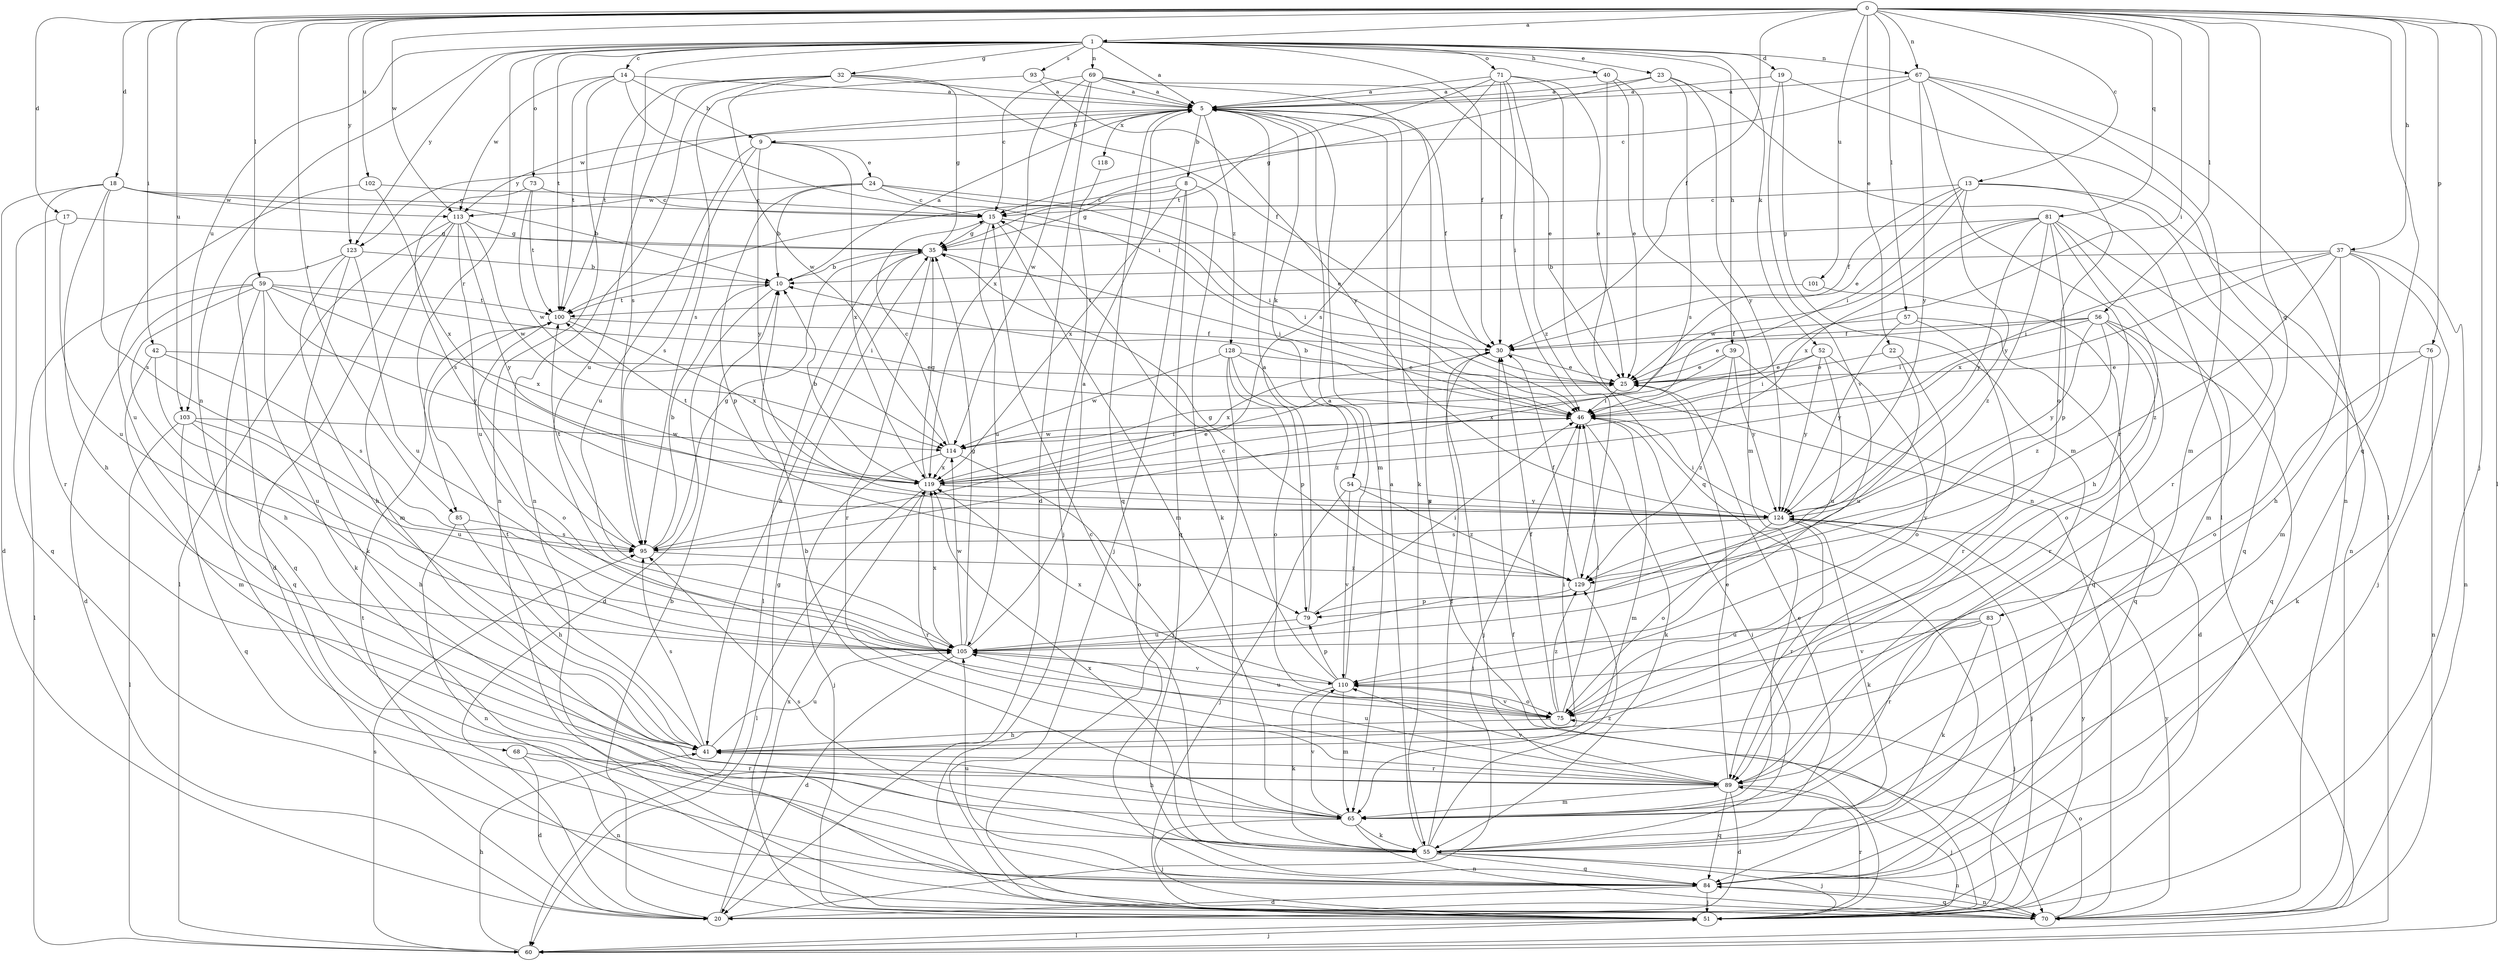 strict digraph  {
0;
1;
5;
8;
9;
10;
13;
14;
15;
17;
18;
19;
20;
22;
23;
24;
25;
30;
32;
35;
37;
39;
40;
41;
42;
46;
51;
52;
54;
55;
56;
57;
59;
60;
65;
67;
68;
69;
70;
71;
73;
75;
76;
79;
81;
83;
84;
85;
89;
93;
95;
100;
101;
102;
103;
105;
110;
113;
114;
118;
119;
123;
124;
128;
129;
0 -> 1  [label=a];
0 -> 13  [label=c];
0 -> 17  [label=d];
0 -> 18  [label=d];
0 -> 22  [label=e];
0 -> 30  [label=f];
0 -> 37  [label=h];
0 -> 42  [label=i];
0 -> 46  [label=i];
0 -> 51  [label=j];
0 -> 56  [label=l];
0 -> 57  [label=l];
0 -> 59  [label=l];
0 -> 60  [label=l];
0 -> 67  [label=n];
0 -> 76  [label=p];
0 -> 81  [label=q];
0 -> 83  [label=q];
0 -> 84  [label=q];
0 -> 85  [label=r];
0 -> 101  [label=u];
0 -> 102  [label=u];
0 -> 103  [label=u];
0 -> 113  [label=w];
0 -> 123  [label=y];
1 -> 5  [label=a];
1 -> 14  [label=c];
1 -> 19  [label=d];
1 -> 23  [label=e];
1 -> 30  [label=f];
1 -> 32  [label=g];
1 -> 39  [label=h];
1 -> 40  [label=h];
1 -> 52  [label=k];
1 -> 67  [label=n];
1 -> 68  [label=n];
1 -> 69  [label=n];
1 -> 71  [label=o];
1 -> 73  [label=o];
1 -> 85  [label=r];
1 -> 93  [label=s];
1 -> 95  [label=s];
1 -> 100  [label=t];
1 -> 103  [label=u];
1 -> 123  [label=y];
5 -> 8  [label=b];
5 -> 9  [label=b];
5 -> 30  [label=f];
5 -> 54  [label=k];
5 -> 55  [label=k];
5 -> 65  [label=m];
5 -> 84  [label=q];
5 -> 113  [label=w];
5 -> 118  [label=x];
5 -> 123  [label=y];
5 -> 128  [label=z];
8 -> 15  [label=c];
8 -> 35  [label=g];
8 -> 51  [label=j];
8 -> 55  [label=k];
8 -> 84  [label=q];
8 -> 119  [label=x];
9 -> 24  [label=e];
9 -> 95  [label=s];
9 -> 105  [label=u];
9 -> 119  [label=x];
9 -> 124  [label=y];
10 -> 5  [label=a];
10 -> 20  [label=d];
10 -> 100  [label=t];
13 -> 15  [label=c];
13 -> 25  [label=e];
13 -> 30  [label=f];
13 -> 46  [label=i];
13 -> 70  [label=n];
13 -> 89  [label=r];
13 -> 124  [label=y];
14 -> 5  [label=a];
14 -> 9  [label=b];
14 -> 46  [label=i];
14 -> 70  [label=n];
14 -> 100  [label=t];
14 -> 113  [label=w];
15 -> 35  [label=g];
15 -> 46  [label=i];
15 -> 65  [label=m];
15 -> 105  [label=u];
17 -> 35  [label=g];
17 -> 84  [label=q];
17 -> 105  [label=u];
18 -> 10  [label=b];
18 -> 15  [label=c];
18 -> 20  [label=d];
18 -> 41  [label=h];
18 -> 89  [label=r];
18 -> 95  [label=s];
18 -> 113  [label=w];
19 -> 5  [label=a];
19 -> 60  [label=l];
19 -> 65  [label=m];
19 -> 110  [label=v];
20 -> 10  [label=b];
20 -> 46  [label=i];
20 -> 119  [label=x];
22 -> 25  [label=e];
22 -> 105  [label=u];
22 -> 110  [label=v];
23 -> 5  [label=a];
23 -> 35  [label=g];
23 -> 60  [label=l];
23 -> 95  [label=s];
23 -> 124  [label=y];
24 -> 10  [label=b];
24 -> 15  [label=c];
24 -> 25  [label=e];
24 -> 46  [label=i];
24 -> 79  [label=p];
24 -> 113  [label=w];
25 -> 46  [label=i];
30 -> 25  [label=e];
30 -> 51  [label=j];
30 -> 119  [label=x];
32 -> 5  [label=a];
32 -> 30  [label=f];
32 -> 35  [label=g];
32 -> 70  [label=n];
32 -> 100  [label=t];
32 -> 105  [label=u];
32 -> 114  [label=w];
35 -> 10  [label=b];
35 -> 41  [label=h];
35 -> 46  [label=i];
35 -> 60  [label=l];
35 -> 89  [label=r];
37 -> 10  [label=b];
37 -> 41  [label=h];
37 -> 46  [label=i];
37 -> 51  [label=j];
37 -> 65  [label=m];
37 -> 70  [label=n];
37 -> 119  [label=x];
37 -> 129  [label=z];
39 -> 20  [label=d];
39 -> 25  [label=e];
39 -> 119  [label=x];
39 -> 124  [label=y];
39 -> 129  [label=z];
40 -> 5  [label=a];
40 -> 25  [label=e];
40 -> 65  [label=m];
40 -> 84  [label=q];
41 -> 46  [label=i];
41 -> 89  [label=r];
41 -> 95  [label=s];
41 -> 100  [label=t];
41 -> 105  [label=u];
42 -> 25  [label=e];
42 -> 65  [label=m];
42 -> 95  [label=s];
42 -> 105  [label=u];
46 -> 10  [label=b];
46 -> 55  [label=k];
46 -> 65  [label=m];
46 -> 114  [label=w];
51 -> 30  [label=f];
51 -> 35  [label=g];
51 -> 60  [label=l];
51 -> 89  [label=r];
51 -> 100  [label=t];
51 -> 124  [label=y];
52 -> 25  [label=e];
52 -> 46  [label=i];
52 -> 75  [label=o];
52 -> 105  [label=u];
52 -> 124  [label=y];
54 -> 51  [label=j];
54 -> 110  [label=v];
54 -> 124  [label=y];
54 -> 129  [label=z];
55 -> 5  [label=a];
55 -> 15  [label=c];
55 -> 25  [label=e];
55 -> 30  [label=f];
55 -> 46  [label=i];
55 -> 51  [label=j];
55 -> 70  [label=n];
55 -> 84  [label=q];
55 -> 95  [label=s];
55 -> 119  [label=x];
55 -> 129  [label=z];
56 -> 25  [label=e];
56 -> 30  [label=f];
56 -> 46  [label=i];
56 -> 75  [label=o];
56 -> 84  [label=q];
56 -> 89  [label=r];
56 -> 124  [label=y];
56 -> 129  [label=z];
57 -> 30  [label=f];
57 -> 84  [label=q];
57 -> 89  [label=r];
57 -> 124  [label=y];
59 -> 20  [label=d];
59 -> 41  [label=h];
59 -> 46  [label=i];
59 -> 55  [label=k];
59 -> 60  [label=l];
59 -> 84  [label=q];
59 -> 100  [label=t];
59 -> 119  [label=x];
59 -> 124  [label=y];
60 -> 41  [label=h];
60 -> 51  [label=j];
60 -> 95  [label=s];
65 -> 10  [label=b];
65 -> 41  [label=h];
65 -> 51  [label=j];
65 -> 55  [label=k];
65 -> 70  [label=n];
65 -> 110  [label=v];
67 -> 5  [label=a];
67 -> 15  [label=c];
67 -> 65  [label=m];
67 -> 70  [label=n];
67 -> 75  [label=o];
67 -> 89  [label=r];
67 -> 124  [label=y];
68 -> 20  [label=d];
68 -> 70  [label=n];
68 -> 89  [label=r];
69 -> 5  [label=a];
69 -> 15  [label=c];
69 -> 20  [label=d];
69 -> 25  [label=e];
69 -> 70  [label=n];
69 -> 114  [label=w];
69 -> 119  [label=x];
70 -> 75  [label=o];
70 -> 84  [label=q];
70 -> 124  [label=y];
71 -> 5  [label=a];
71 -> 25  [label=e];
71 -> 30  [label=f];
71 -> 46  [label=i];
71 -> 70  [label=n];
71 -> 95  [label=s];
71 -> 100  [label=t];
71 -> 129  [label=z];
73 -> 15  [label=c];
73 -> 95  [label=s];
73 -> 100  [label=t];
73 -> 114  [label=w];
75 -> 30  [label=f];
75 -> 41  [label=h];
75 -> 46  [label=i];
75 -> 105  [label=u];
75 -> 110  [label=v];
75 -> 129  [label=z];
76 -> 25  [label=e];
76 -> 55  [label=k];
76 -> 70  [label=n];
76 -> 75  [label=o];
79 -> 5  [label=a];
79 -> 46  [label=i];
79 -> 105  [label=u];
81 -> 35  [label=g];
81 -> 41  [label=h];
81 -> 65  [label=m];
81 -> 79  [label=p];
81 -> 84  [label=q];
81 -> 114  [label=w];
81 -> 119  [label=x];
81 -> 124  [label=y];
81 -> 129  [label=z];
83 -> 51  [label=j];
83 -> 55  [label=k];
83 -> 89  [label=r];
83 -> 105  [label=u];
83 -> 110  [label=v];
84 -> 20  [label=d];
84 -> 51  [label=j];
84 -> 70  [label=n];
84 -> 105  [label=u];
85 -> 41  [label=h];
85 -> 70  [label=n];
85 -> 95  [label=s];
89 -> 20  [label=d];
89 -> 25  [label=e];
89 -> 51  [label=j];
89 -> 65  [label=m];
89 -> 84  [label=q];
89 -> 105  [label=u];
89 -> 110  [label=v];
93 -> 5  [label=a];
93 -> 95  [label=s];
93 -> 124  [label=y];
95 -> 10  [label=b];
95 -> 35  [label=g];
95 -> 100  [label=t];
95 -> 129  [label=z];
100 -> 30  [label=f];
100 -> 75  [label=o];
100 -> 119  [label=x];
101 -> 84  [label=q];
101 -> 100  [label=t];
102 -> 15  [label=c];
102 -> 105  [label=u];
102 -> 119  [label=x];
103 -> 41  [label=h];
103 -> 60  [label=l];
103 -> 84  [label=q];
103 -> 105  [label=u];
103 -> 114  [label=w];
105 -> 5  [label=a];
105 -> 20  [label=d];
105 -> 35  [label=g];
105 -> 110  [label=v];
105 -> 114  [label=w];
105 -> 119  [label=x];
110 -> 5  [label=a];
110 -> 15  [label=c];
110 -> 55  [label=k];
110 -> 65  [label=m];
110 -> 75  [label=o];
110 -> 79  [label=p];
110 -> 119  [label=x];
113 -> 20  [label=d];
113 -> 35  [label=g];
113 -> 60  [label=l];
113 -> 65  [label=m];
113 -> 105  [label=u];
113 -> 114  [label=w];
113 -> 124  [label=y];
114 -> 15  [label=c];
114 -> 46  [label=i];
114 -> 51  [label=j];
114 -> 75  [label=o];
114 -> 119  [label=x];
118 -> 51  [label=j];
119 -> 10  [label=b];
119 -> 25  [label=e];
119 -> 35  [label=g];
119 -> 60  [label=l];
119 -> 89  [label=r];
119 -> 100  [label=t];
119 -> 124  [label=y];
123 -> 10  [label=b];
123 -> 41  [label=h];
123 -> 55  [label=k];
123 -> 84  [label=q];
123 -> 105  [label=u];
124 -> 46  [label=i];
124 -> 51  [label=j];
124 -> 55  [label=k];
124 -> 75  [label=o];
124 -> 89  [label=r];
124 -> 95  [label=s];
128 -> 25  [label=e];
128 -> 51  [label=j];
128 -> 75  [label=o];
128 -> 79  [label=p];
128 -> 114  [label=w];
128 -> 129  [label=z];
129 -> 30  [label=f];
129 -> 35  [label=g];
129 -> 79  [label=p];
}
